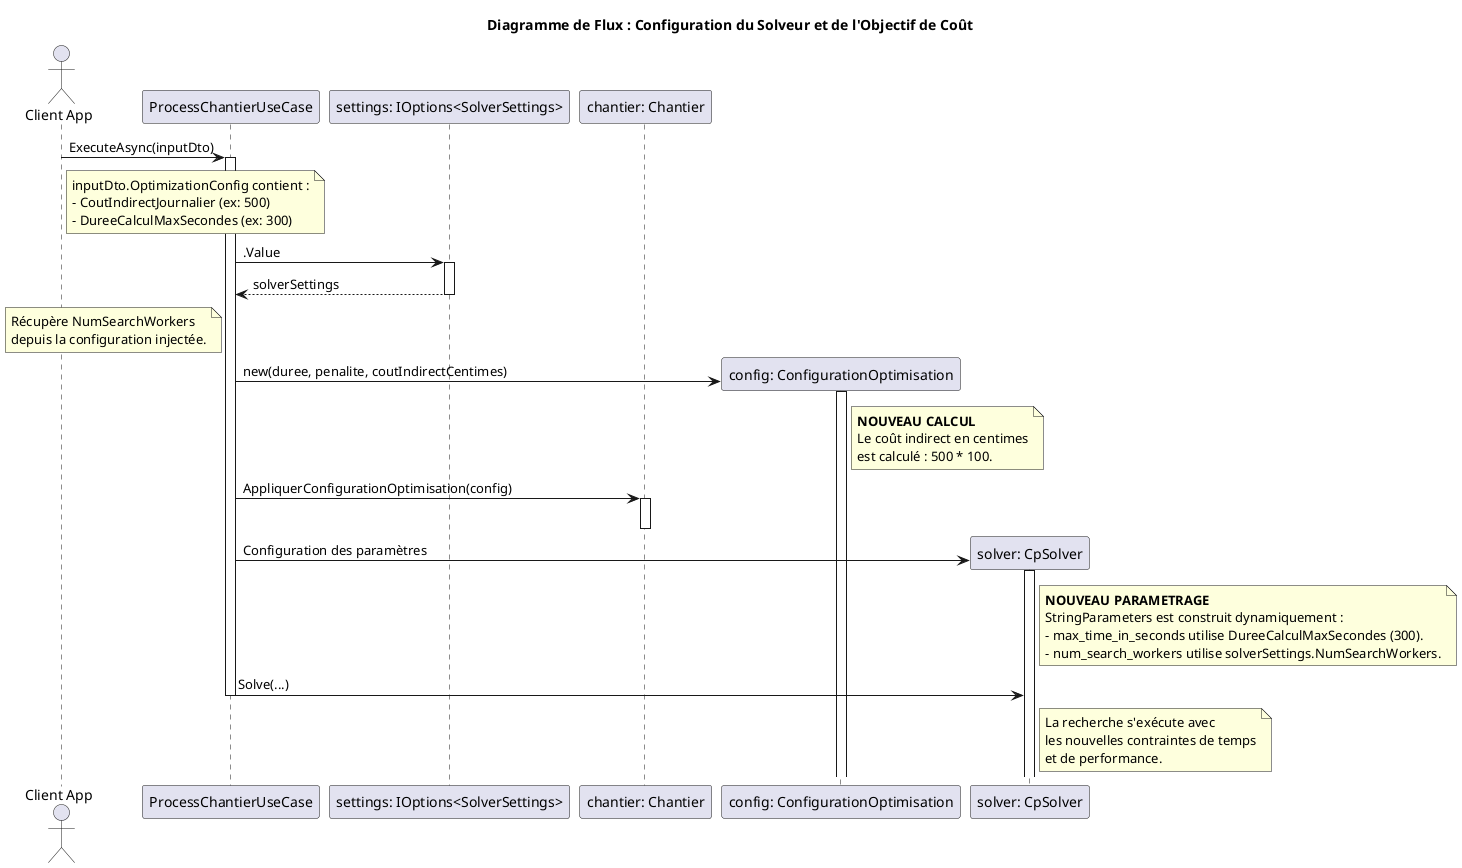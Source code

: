 @startuml
title Diagramme de Flux : Configuration du Solveur et de l'Objectif de Coût
actor "Client App" as Client
participant "ProcessChantierUseCase" as UseCase
participant "settings: IOptions<SolverSettings>" as Settings
participant "chantier: Chantier" as ChantierDomaine
participant "config: ConfigurationOptimisation" as ConfigDomaine
participant "solver: CpSolver" as Solver
Client -> UseCase : ExecuteAsync(inputDto)
note right of Client
inputDto.OptimizationConfig contient :
- CoutIndirectJournalier (ex: 500)
- DureeCalculMaxSecondes (ex: 300)
end note
activate UseCase
UseCase -> Settings : .Value
activate Settings
Settings --> UseCase : solverSettings
deactivate Settings
note left of UseCase
Récupère NumSearchWorkers
depuis la configuration injectée.
end note
UseCase -> ConfigDomaine **: new(duree, penalite, coutIndirectCentimes)
activate ConfigDomaine
note right of ConfigDomaine
<b>NOUVEAU CALCUL</b>
Le coût indirect en centimes
est calculé : 500 * 100.
end note
deactivate ConfigDomaine
UseCase -> ChantierDomaine : AppliquerConfigurationOptimisation(config)
activate ChantierDomaine
deactivate ChantierDomaine
' ... la construction du modèle a lieu ici, mais n'est pas détaillée pour la clarté ...
UseCase -> Solver **: Configuration des paramètres
activate Solver
note right of Solver
<b>NOUVEAU PARAMETRAGE</b>
StringParameters est construit dynamiquement :
- max_time_in_seconds utilise DureeCalculMaxSecondes (300).
- num_search_workers utilise solverSettings.NumSearchWorkers.
end note
deactivate Solver
UseCase -> Solver : Solve(...)
note right of Solver
La recherche s'exécute avec
les nouvelles contraintes de temps
et de performance.
end note


deactivate UseCase
@enduml